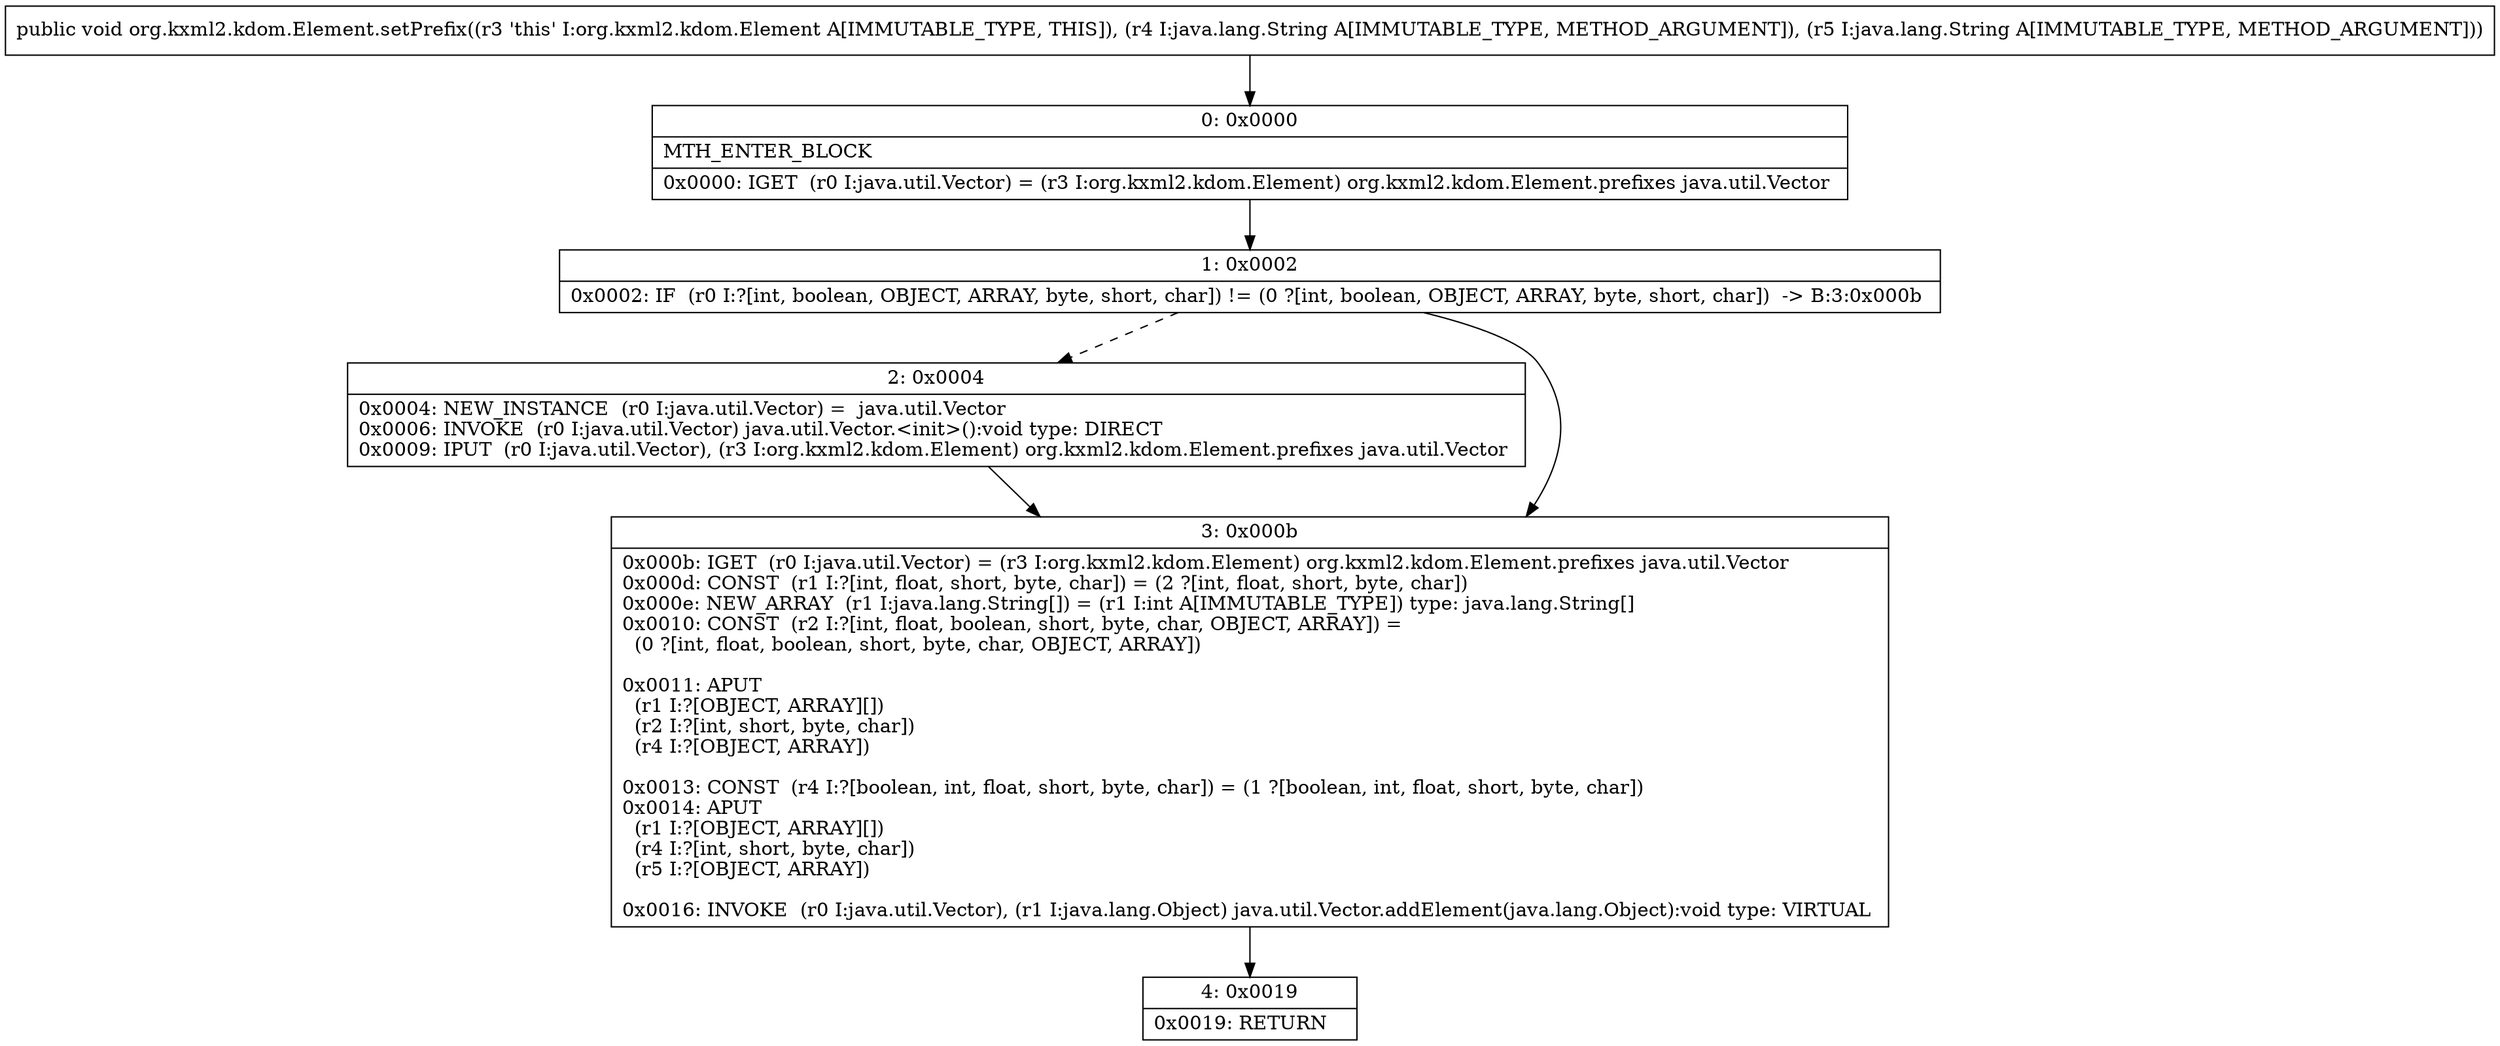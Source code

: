 digraph "CFG fororg.kxml2.kdom.Element.setPrefix(Ljava\/lang\/String;Ljava\/lang\/String;)V" {
Node_0 [shape=record,label="{0\:\ 0x0000|MTH_ENTER_BLOCK\l|0x0000: IGET  (r0 I:java.util.Vector) = (r3 I:org.kxml2.kdom.Element) org.kxml2.kdom.Element.prefixes java.util.Vector \l}"];
Node_1 [shape=record,label="{1\:\ 0x0002|0x0002: IF  (r0 I:?[int, boolean, OBJECT, ARRAY, byte, short, char]) != (0 ?[int, boolean, OBJECT, ARRAY, byte, short, char])  \-\> B:3:0x000b \l}"];
Node_2 [shape=record,label="{2\:\ 0x0004|0x0004: NEW_INSTANCE  (r0 I:java.util.Vector) =  java.util.Vector \l0x0006: INVOKE  (r0 I:java.util.Vector) java.util.Vector.\<init\>():void type: DIRECT \l0x0009: IPUT  (r0 I:java.util.Vector), (r3 I:org.kxml2.kdom.Element) org.kxml2.kdom.Element.prefixes java.util.Vector \l}"];
Node_3 [shape=record,label="{3\:\ 0x000b|0x000b: IGET  (r0 I:java.util.Vector) = (r3 I:org.kxml2.kdom.Element) org.kxml2.kdom.Element.prefixes java.util.Vector \l0x000d: CONST  (r1 I:?[int, float, short, byte, char]) = (2 ?[int, float, short, byte, char]) \l0x000e: NEW_ARRAY  (r1 I:java.lang.String[]) = (r1 I:int A[IMMUTABLE_TYPE]) type: java.lang.String[] \l0x0010: CONST  (r2 I:?[int, float, boolean, short, byte, char, OBJECT, ARRAY]) = \l  (0 ?[int, float, boolean, short, byte, char, OBJECT, ARRAY])\l \l0x0011: APUT  \l  (r1 I:?[OBJECT, ARRAY][])\l  (r2 I:?[int, short, byte, char])\l  (r4 I:?[OBJECT, ARRAY])\l \l0x0013: CONST  (r4 I:?[boolean, int, float, short, byte, char]) = (1 ?[boolean, int, float, short, byte, char]) \l0x0014: APUT  \l  (r1 I:?[OBJECT, ARRAY][])\l  (r4 I:?[int, short, byte, char])\l  (r5 I:?[OBJECT, ARRAY])\l \l0x0016: INVOKE  (r0 I:java.util.Vector), (r1 I:java.lang.Object) java.util.Vector.addElement(java.lang.Object):void type: VIRTUAL \l}"];
Node_4 [shape=record,label="{4\:\ 0x0019|0x0019: RETURN   \l}"];
MethodNode[shape=record,label="{public void org.kxml2.kdom.Element.setPrefix((r3 'this' I:org.kxml2.kdom.Element A[IMMUTABLE_TYPE, THIS]), (r4 I:java.lang.String A[IMMUTABLE_TYPE, METHOD_ARGUMENT]), (r5 I:java.lang.String A[IMMUTABLE_TYPE, METHOD_ARGUMENT])) }"];
MethodNode -> Node_0;
Node_0 -> Node_1;
Node_1 -> Node_2[style=dashed];
Node_1 -> Node_3;
Node_2 -> Node_3;
Node_3 -> Node_4;
}

